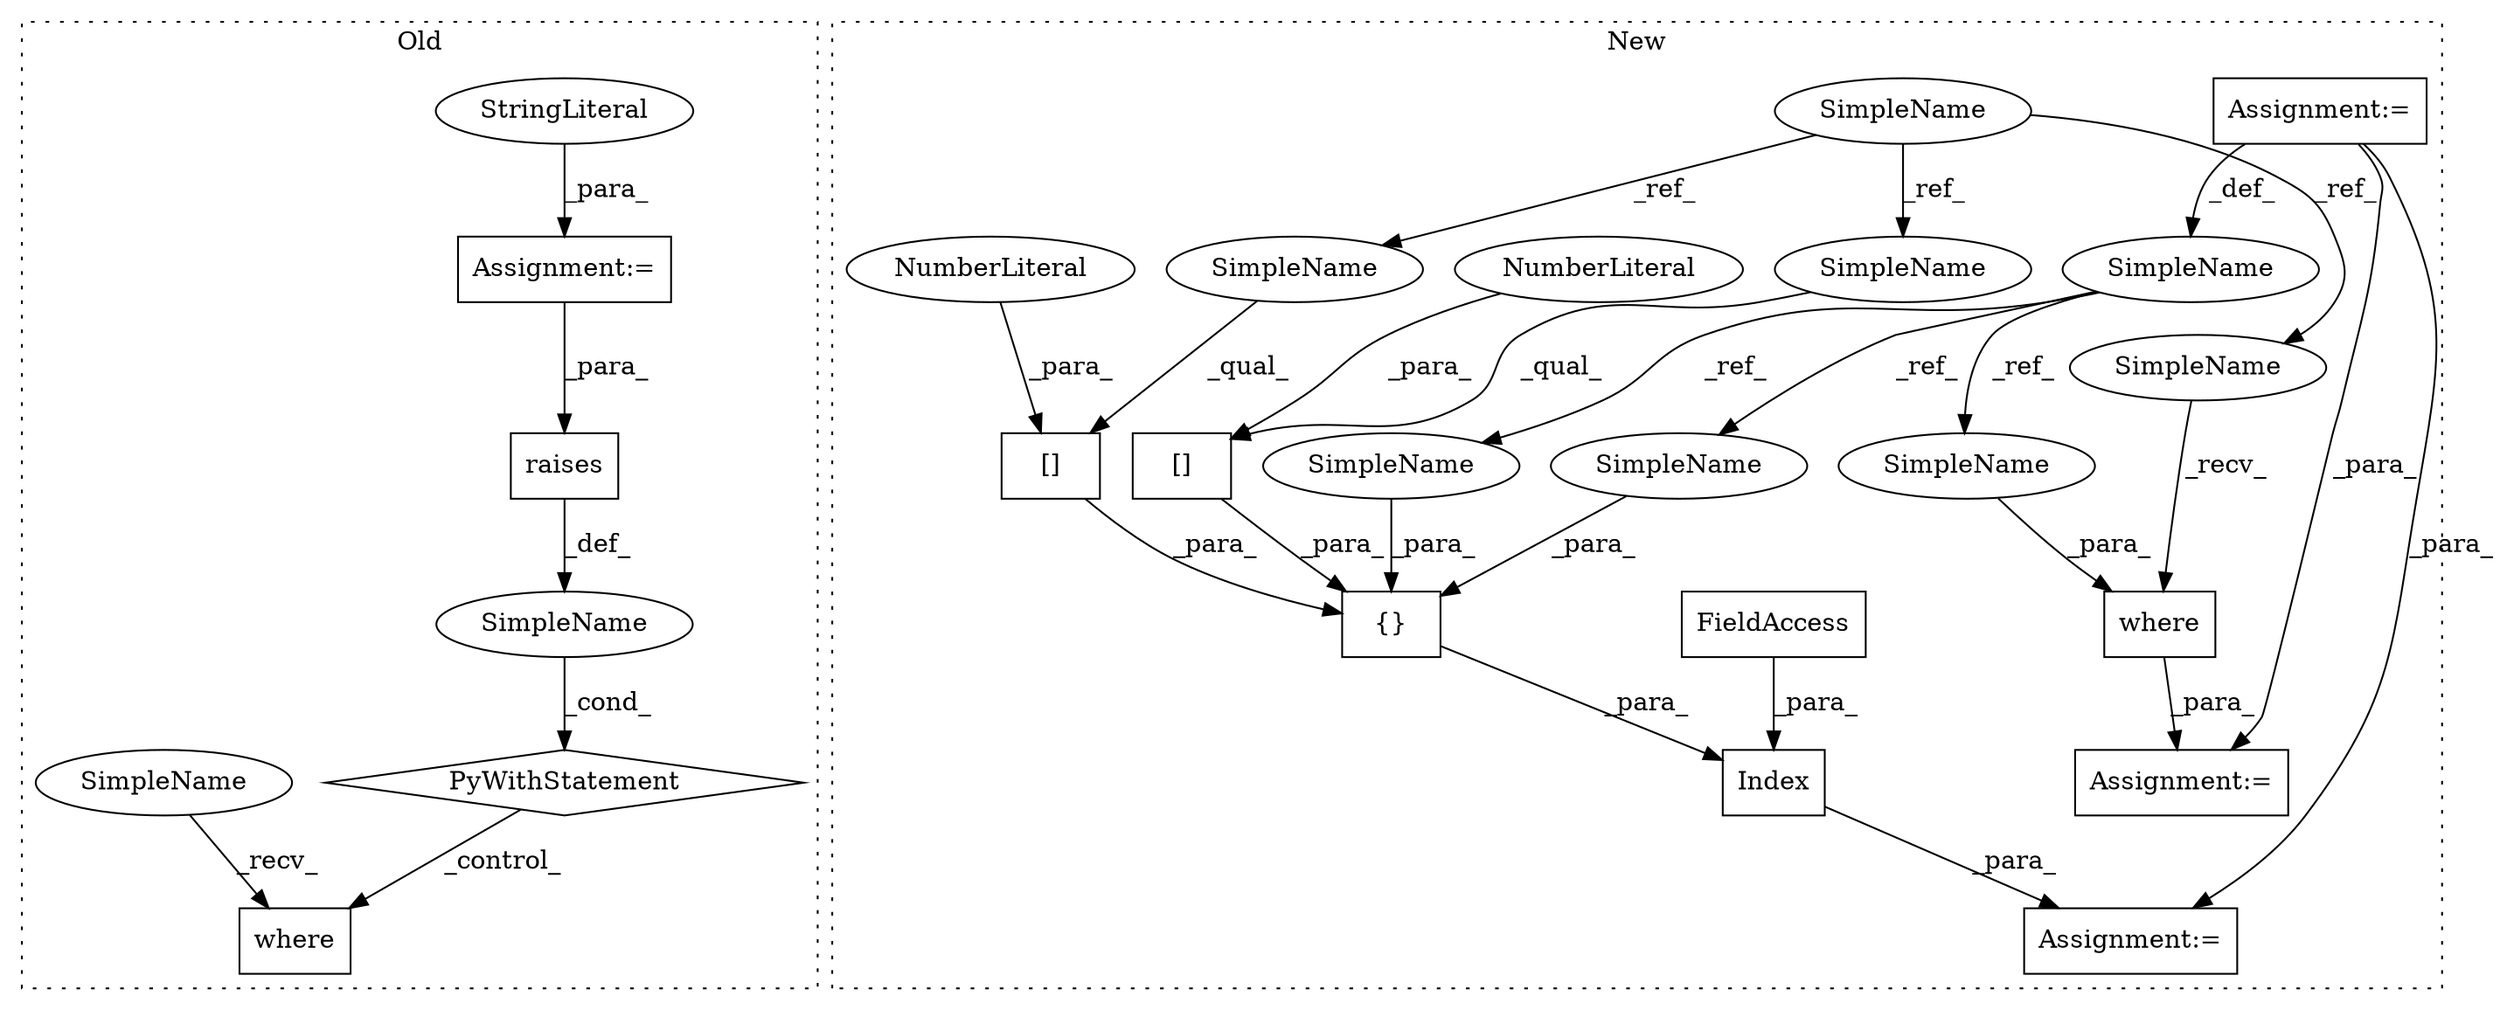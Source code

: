 digraph G {
subgraph cluster0 {
1 [label="PyWithStatement" a="104" s="20920,20958" l="10,2" shape="diamond"];
3 [label="raises" a="32" s="20937,20957" l="7,1" shape="box"];
7 [label="Assignment:=" a="7" s="20859" l="1" shape="box"];
8 [label="StringLiteral" a="45" s="20860" l="54" shape="ellipse"];
13 [label="SimpleName" a="42" s="" l="" shape="ellipse"];
14 [label="where" a="32" s="20971,21011" l="6,1" shape="box"];
26 [label="SimpleName" a="42" s="20968" l="2" shape="ellipse"];
label = "Old";
style="dotted";
}
subgraph cluster1 {
2 [label="Index" a="32" s="21464,21517" l="6,1" shape="box"];
4 [label="{}" a="4" s="21479,21509" l="1,1" shape="box"];
5 [label="Assignment:=" a="7" s="21456" l="1" shape="box"];
6 [label="FieldAccess" a="22" s="21511" l="6" shape="box"];
9 [label="[]" a="2" s="21492,21496" l="3,1" shape="box"];
10 [label="NumberLiteral" a="34" s="21495" l="1" shape="ellipse"];
11 [label="SimpleName" a="42" s="21407" l="5" shape="ellipse"];
12 [label="where" a="32" s="21569,21585" l="6,1" shape="box"];
15 [label="SimpleName" a="42" s="21307" l="2" shape="ellipse"];
16 [label="Assignment:=" a="7" s="21565" l="1" shape="box"];
17 [label="Assignment:=" a="7" s="21412" l="1" shape="box"];
18 [label="[]" a="2" s="21480,21484" l="3,1" shape="box"];
19 [label="NumberLiteral" a="34" s="21483" l="1" shape="ellipse"];
20 [label="SimpleName" a="42" s="21486" l="5" shape="ellipse"];
21 [label="SimpleName" a="42" s="21504" l="5" shape="ellipse"];
22 [label="SimpleName" a="42" s="21580" l="5" shape="ellipse"];
23 [label="SimpleName" a="42" s="21492" l="2" shape="ellipse"];
24 [label="SimpleName" a="42" s="21566" l="2" shape="ellipse"];
25 [label="SimpleName" a="42" s="21480" l="2" shape="ellipse"];
label = "New";
style="dotted";
}
1 -> 14 [label="_control_"];
2 -> 5 [label="_para_"];
3 -> 13 [label="_def_"];
4 -> 2 [label="_para_"];
6 -> 2 [label="_para_"];
7 -> 3 [label="_para_"];
8 -> 7 [label="_para_"];
9 -> 4 [label="_para_"];
10 -> 9 [label="_para_"];
11 -> 21 [label="_ref_"];
11 -> 20 [label="_ref_"];
11 -> 22 [label="_ref_"];
12 -> 16 [label="_para_"];
13 -> 1 [label="_cond_"];
15 -> 25 [label="_ref_"];
15 -> 23 [label="_ref_"];
15 -> 24 [label="_ref_"];
17 -> 11 [label="_def_"];
17 -> 16 [label="_para_"];
17 -> 5 [label="_para_"];
18 -> 4 [label="_para_"];
19 -> 18 [label="_para_"];
20 -> 4 [label="_para_"];
21 -> 4 [label="_para_"];
22 -> 12 [label="_para_"];
23 -> 9 [label="_qual_"];
24 -> 12 [label="_recv_"];
25 -> 18 [label="_qual_"];
26 -> 14 [label="_recv_"];
}